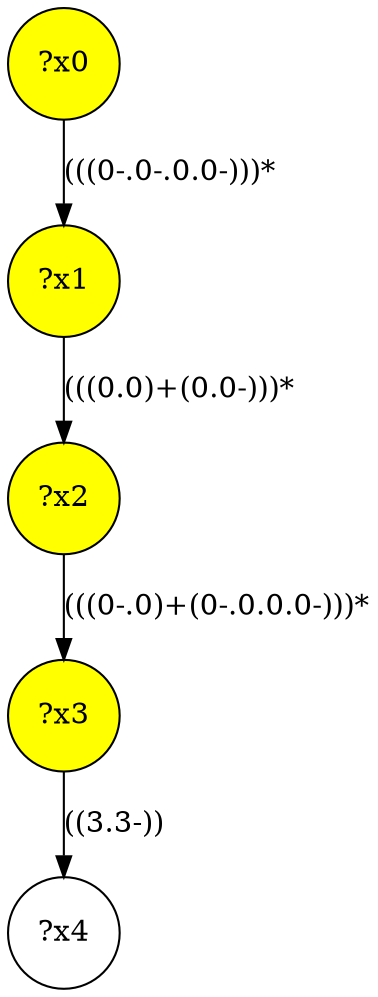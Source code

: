 digraph g {
	x0 [fillcolor="yellow", style="filled," shape=circle, label="?x0"];
	x2 [fillcolor="yellow", style="filled," shape=circle, label="?x2"];
	x3 [fillcolor="yellow", style="filled," shape=circle, label="?x3"];
	x1 [fillcolor="yellow", style="filled," shape=circle, label="?x1"];
	x0 -> x1 [label="(((0-.0-.0.0-)))*"];
	x1 -> x2 [label="(((0.0)+(0.0-)))*"];
	x2 -> x3 [label="(((0-.0)+(0-.0.0.0-)))*"];
	x4 [shape=circle, label="?x4"];
	x3 -> x4 [label="((3.3-))"];
}
